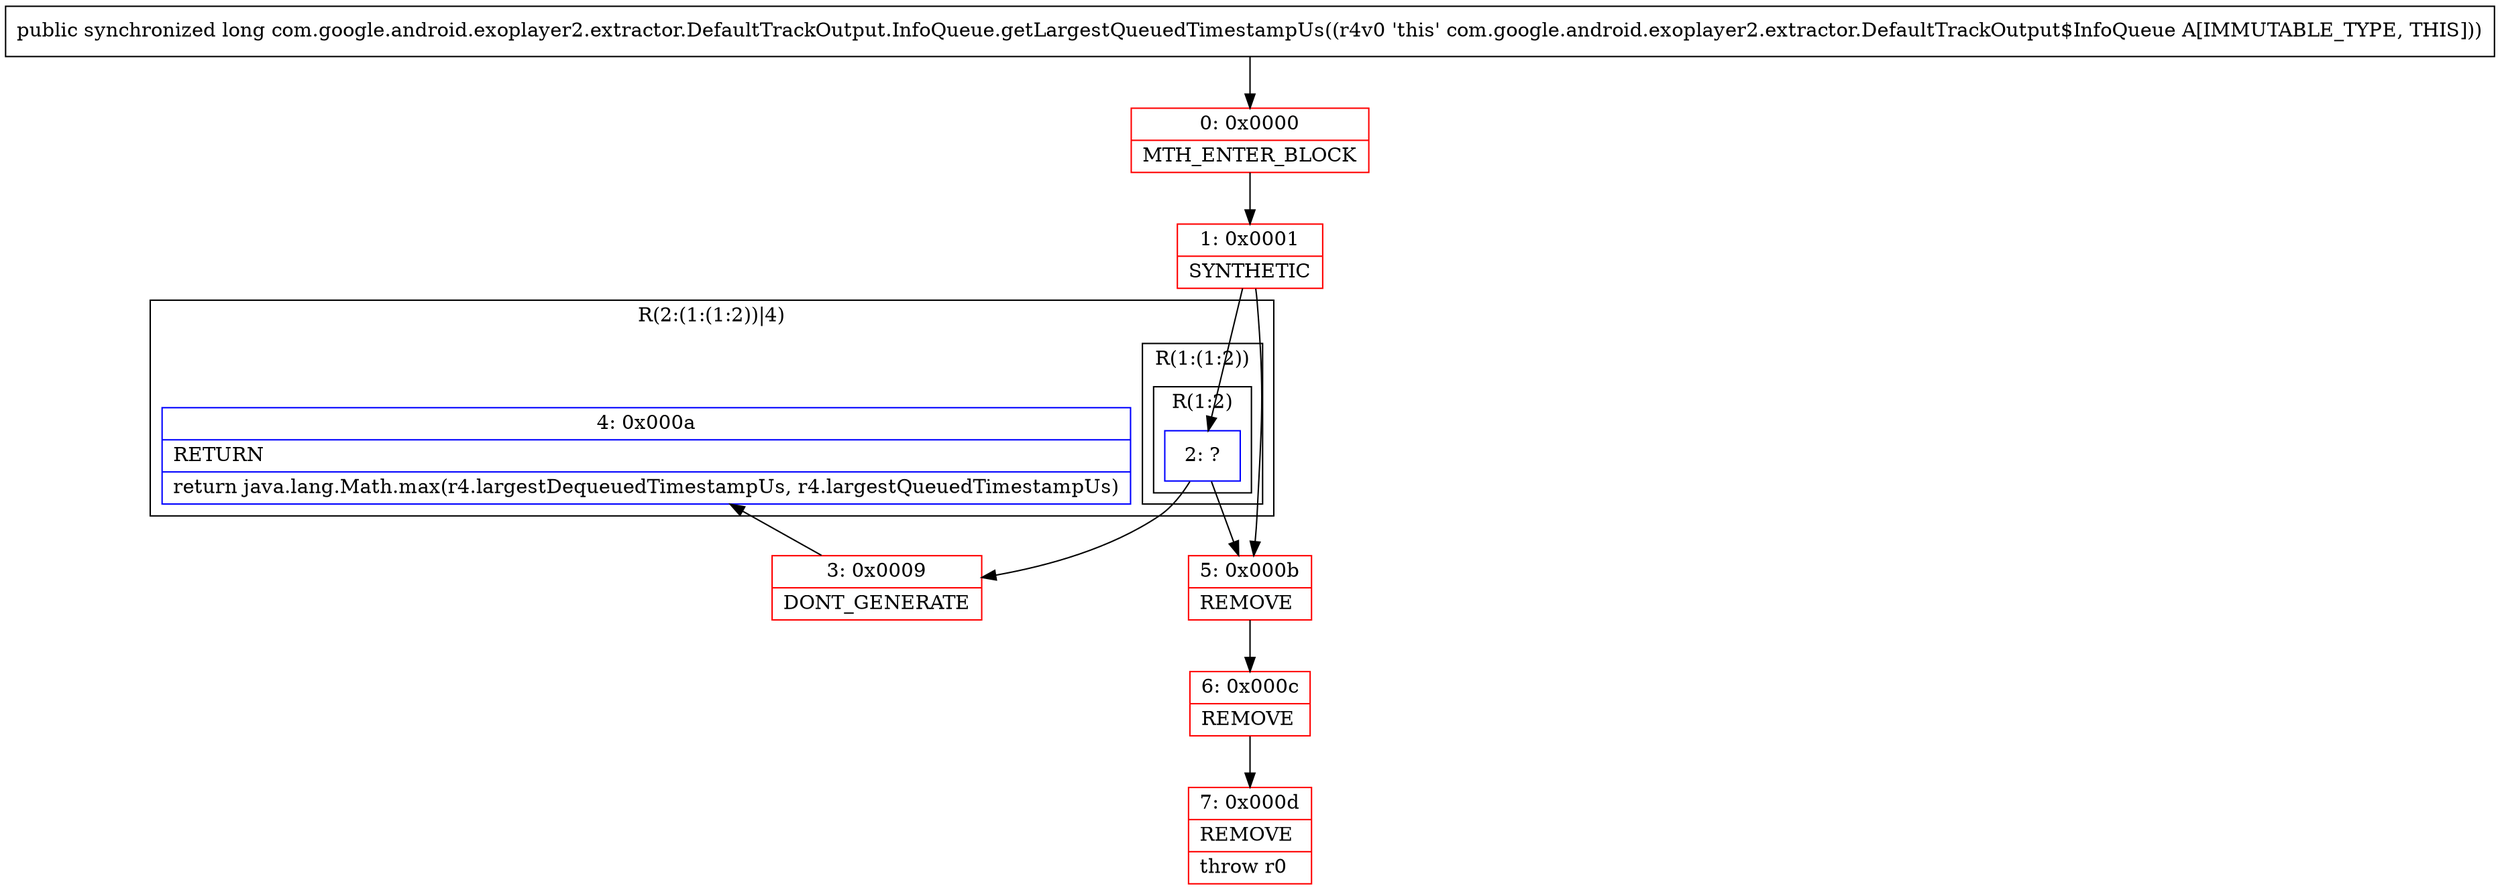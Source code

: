 digraph "CFG forcom.google.android.exoplayer2.extractor.DefaultTrackOutput.InfoQueue.getLargestQueuedTimestampUs()J" {
subgraph cluster_Region_1060607055 {
label = "R(2:(1:(1:2))|4)";
node [shape=record,color=blue];
subgraph cluster_Region_1677500530 {
label = "R(1:(1:2))";
node [shape=record,color=blue];
subgraph cluster_Region_699869417 {
label = "R(1:2)";
node [shape=record,color=blue];
Node_2 [shape=record,label="{2\:\ ?}"];
}
}
Node_4 [shape=record,label="{4\:\ 0x000a|RETURN\l|return java.lang.Math.max(r4.largestDequeuedTimestampUs, r4.largestQueuedTimestampUs)\l}"];
}
Node_0 [shape=record,color=red,label="{0\:\ 0x0000|MTH_ENTER_BLOCK\l}"];
Node_1 [shape=record,color=red,label="{1\:\ 0x0001|SYNTHETIC\l}"];
Node_3 [shape=record,color=red,label="{3\:\ 0x0009|DONT_GENERATE\l}"];
Node_5 [shape=record,color=red,label="{5\:\ 0x000b|REMOVE\l}"];
Node_6 [shape=record,color=red,label="{6\:\ 0x000c|REMOVE\l}"];
Node_7 [shape=record,color=red,label="{7\:\ 0x000d|REMOVE\l|throw r0\l}"];
MethodNode[shape=record,label="{public synchronized long com.google.android.exoplayer2.extractor.DefaultTrackOutput.InfoQueue.getLargestQueuedTimestampUs((r4v0 'this' com.google.android.exoplayer2.extractor.DefaultTrackOutput$InfoQueue A[IMMUTABLE_TYPE, THIS])) }"];
MethodNode -> Node_0;
Node_2 -> Node_5;
Node_2 -> Node_3;
Node_0 -> Node_1;
Node_1 -> Node_2;
Node_1 -> Node_5;
Node_3 -> Node_4;
Node_5 -> Node_6;
Node_6 -> Node_7;
}

